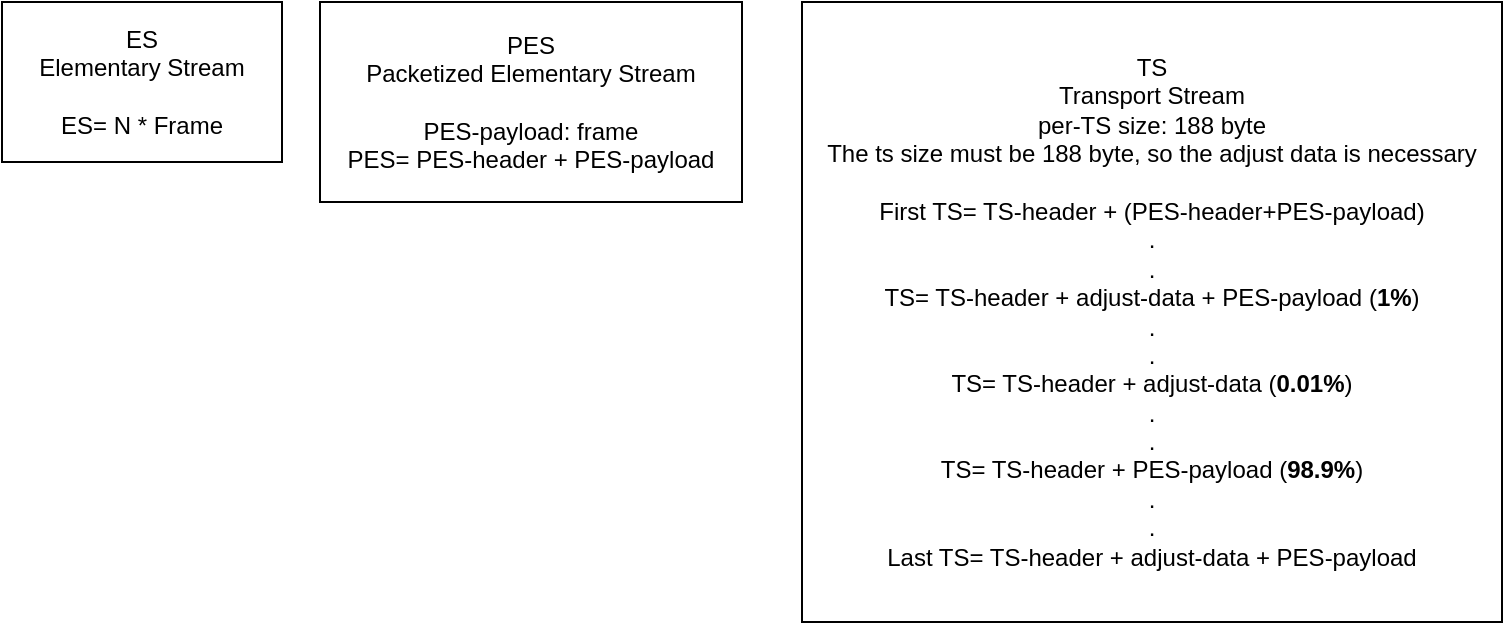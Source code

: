 <mxfile version="13.7.9" type="device"><diagram id="WxLPE67O7Ljt7OImDowK" name="Page-1"><mxGraphModel dx="1326" dy="806" grid="1" gridSize="10" guides="1" tooltips="1" connect="1" arrows="1" fold="1" page="1" pageScale="1" pageWidth="850" pageHeight="1100" math="0" shadow="0"><root><mxCell id="0"/><mxCell id="1" parent="0"/><mxCell id="nElhPyK_X2yMl8Av5T-r-2" value="ES&lt;br&gt;Elementary Stream&lt;br&gt;&lt;br&gt;ES= N * Frame" style="rounded=0;whiteSpace=wrap;html=1;" vertex="1" parent="1"><mxGeometry x="60" y="280" width="140" height="80" as="geometry"/></mxCell><mxCell id="nElhPyK_X2yMl8Av5T-r-3" value="PES&lt;br&gt;Packetized Elementary Stream&lt;br&gt;&lt;br&gt;PES-payload: frame&lt;br&gt;PES= PES-header + PES-payload" style="rounded=0;whiteSpace=wrap;html=1;" vertex="1" parent="1"><mxGeometry x="219" y="280" width="211" height="100" as="geometry"/></mxCell><mxCell id="nElhPyK_X2yMl8Av5T-r-4" value="TS&lt;br&gt;Transport Stream&lt;br&gt;per-TS size: 188 byte&lt;br&gt;The ts size must be 188 byte, so the adjust data is necessary&lt;br&gt;&lt;br&gt;First TS= TS-header + (PES-header+PES-payload)&lt;br&gt;.&lt;br&gt;.&lt;br&gt;TS= TS-header + adjust-data + PES-payload (&lt;b&gt;1%&lt;/b&gt;)&lt;br&gt;.&lt;br&gt;.&lt;br&gt;TS= TS-header + adjust-data (&lt;b&gt;0.01%&lt;/b&gt;)&lt;br&gt;.&lt;br&gt;.&lt;br&gt;TS= TS-header + PES-payload (&lt;b&gt;98.9%&lt;/b&gt;)&lt;br&gt;.&lt;br&gt;.&lt;br&gt;Last TS= TS-header + adjust-data + PES-payload" style="rounded=0;whiteSpace=wrap;html=1;" vertex="1" parent="1"><mxGeometry x="460" y="280" width="350" height="310" as="geometry"/></mxCell></root></mxGraphModel></diagram></mxfile>